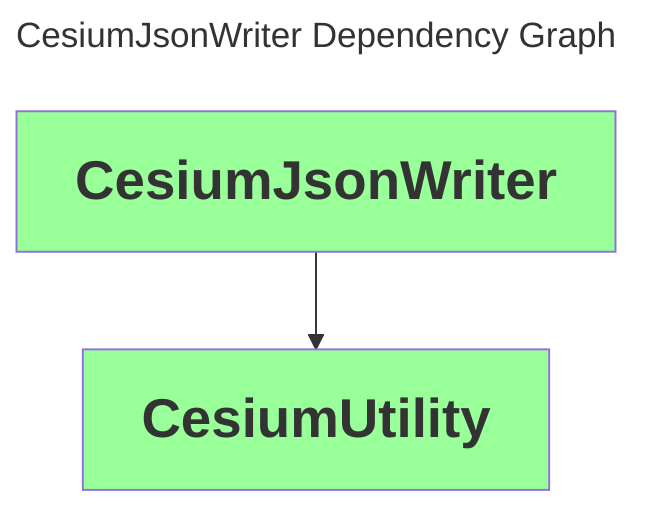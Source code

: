 ---
comment: This file was generated by dep-graph-gen. DO NOT EDIT THIS FILE!

title: CesiumJsonWriter Dependency Graph
---
graph TD
  classDef dependencyNode fill:#fff,stroke:#ccc,color:#666,font-weight:bold,font-size:28px
  classDef libraryNode fill:#9f9,font-weight:bold,font-size:28px
  CesiumJsonWriter[CesiumJsonWriter] --> CesiumUtility[CesiumUtility]
  class CesiumUtility,CesiumJsonWriter libraryNode